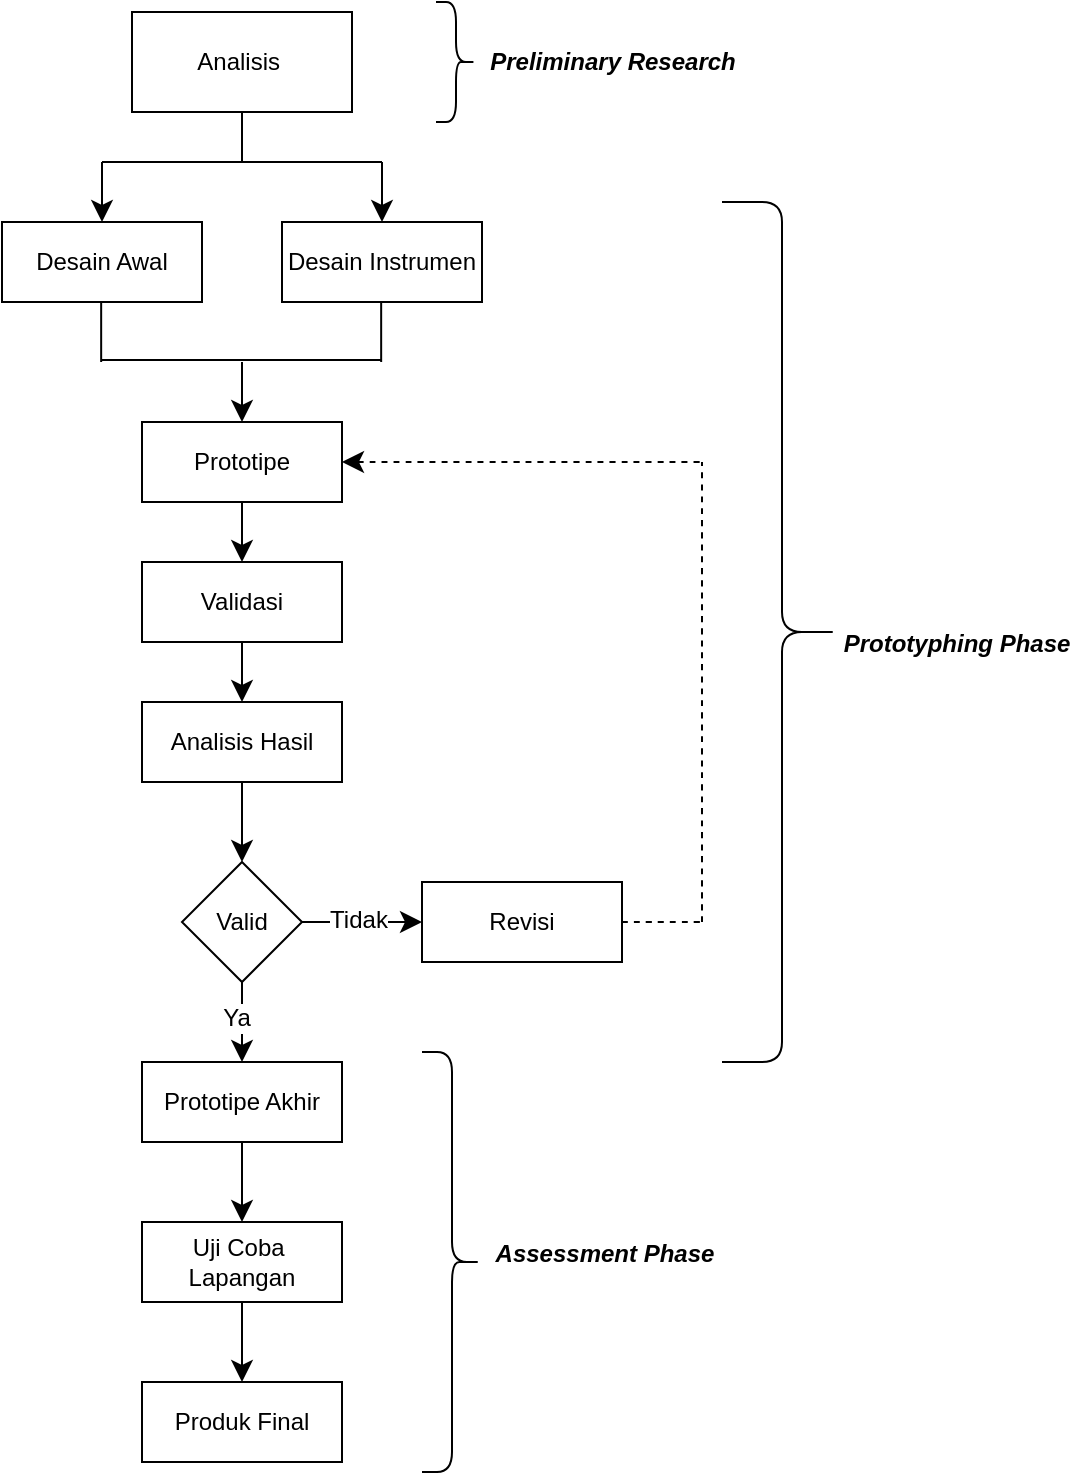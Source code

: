 <mxfile version="24.8.4">
  <diagram name="Page-1" id="xeRaQjmVo778mbVBLS_p">
    <mxGraphModel dx="3290" dy="3772" grid="1" gridSize="10" guides="1" tooltips="1" connect="1" arrows="1" fold="1" page="0" pageScale="1" pageWidth="850" pageHeight="1100" math="0" shadow="0">
      <root>
        <mxCell id="0" />
        <mxCell id="1" parent="0" />
        <mxCell id="My5yuWBUz6l4ptBd_B6Y-14" style="edgeStyle=none;curved=1;rounded=0;orthogonalLoop=1;jettySize=auto;html=1;fontSize=12;startSize=8;endSize=8;endArrow=none;endFill=0;" parent="1" source="My5yuWBUz6l4ptBd_B6Y-1" edge="1">
          <mxGeometry relative="1" as="geometry">
            <mxPoint x="-1840" y="-2990" as="targetPoint" />
          </mxGeometry>
        </mxCell>
        <mxCell id="My5yuWBUz6l4ptBd_B6Y-1" value="Analisis&amp;nbsp;" style="rounded=0;whiteSpace=wrap;html=1;" parent="1" vertex="1">
          <mxGeometry x="-1895" y="-3065" width="110" height="50" as="geometry" />
        </mxCell>
        <mxCell id="My5yuWBUz6l4ptBd_B6Y-16" style="edgeStyle=none;curved=1;rounded=0;orthogonalLoop=1;jettySize=auto;html=1;fontSize=12;startSize=8;endSize=8;endArrow=none;endFill=0;startArrow=classic;startFill=1;" parent="1" source="My5yuWBUz6l4ptBd_B6Y-2" edge="1">
          <mxGeometry relative="1" as="geometry">
            <mxPoint x="-1910" y="-2990" as="targetPoint" />
          </mxGeometry>
        </mxCell>
        <mxCell id="My5yuWBUz6l4ptBd_B6Y-2" value="Desain Awal" style="rounded=0;whiteSpace=wrap;html=1;" parent="1" vertex="1">
          <mxGeometry x="-1960" y="-2960" width="100" height="40" as="geometry" />
        </mxCell>
        <mxCell id="My5yuWBUz6l4ptBd_B6Y-17" style="edgeStyle=none;curved=1;rounded=0;orthogonalLoop=1;jettySize=auto;html=1;fontSize=12;startSize=8;endSize=8;endArrow=none;endFill=0;startArrow=classic;startFill=1;" parent="1" source="My5yuWBUz6l4ptBd_B6Y-4" edge="1">
          <mxGeometry relative="1" as="geometry">
            <mxPoint x="-1770" y="-2990" as="targetPoint" />
          </mxGeometry>
        </mxCell>
        <mxCell id="My5yuWBUz6l4ptBd_B6Y-4" value="Desain Instrumen" style="rounded=0;whiteSpace=wrap;html=1;" parent="1" vertex="1">
          <mxGeometry x="-1820" y="-2960" width="100" height="40" as="geometry" />
        </mxCell>
        <mxCell id="My5yuWBUz6l4ptBd_B6Y-26" style="edgeStyle=none;curved=1;rounded=0;orthogonalLoop=1;jettySize=auto;html=1;fontSize=12;startSize=8;endSize=8;endArrow=none;endFill=0;startArrow=classic;startFill=1;" parent="1" source="My5yuWBUz6l4ptBd_B6Y-5" edge="1">
          <mxGeometry relative="1" as="geometry">
            <mxPoint x="-1840" y="-2890" as="targetPoint" />
          </mxGeometry>
        </mxCell>
        <mxCell id="My5yuWBUz6l4ptBd_B6Y-28" style="edgeStyle=none;curved=1;rounded=0;orthogonalLoop=1;jettySize=auto;html=1;entryX=0.5;entryY=0;entryDx=0;entryDy=0;fontSize=12;startSize=8;endSize=8;" parent="1" source="My5yuWBUz6l4ptBd_B6Y-5" target="My5yuWBUz6l4ptBd_B6Y-6" edge="1">
          <mxGeometry relative="1" as="geometry" />
        </mxCell>
        <mxCell id="My5yuWBUz6l4ptBd_B6Y-44" style="edgeStyle=none;curved=1;rounded=0;orthogonalLoop=1;jettySize=auto;html=1;fontSize=12;startSize=8;endSize=8;endArrow=none;endFill=0;startArrow=classic;startFill=1;dashed=1;" parent="1" source="My5yuWBUz6l4ptBd_B6Y-5" edge="1">
          <mxGeometry relative="1" as="geometry">
            <mxPoint x="-1610" y="-2840" as="targetPoint" />
          </mxGeometry>
        </mxCell>
        <mxCell id="My5yuWBUz6l4ptBd_B6Y-5" value="Prototipe" style="rounded=0;whiteSpace=wrap;html=1;" parent="1" vertex="1">
          <mxGeometry x="-1890" y="-2860" width="100" height="40" as="geometry" />
        </mxCell>
        <mxCell id="My5yuWBUz6l4ptBd_B6Y-29" style="edgeStyle=none;curved=1;rounded=0;orthogonalLoop=1;jettySize=auto;html=1;entryX=0.5;entryY=0;entryDx=0;entryDy=0;fontSize=12;startSize=8;endSize=8;" parent="1" source="My5yuWBUz6l4ptBd_B6Y-6" target="My5yuWBUz6l4ptBd_B6Y-7" edge="1">
          <mxGeometry relative="1" as="geometry" />
        </mxCell>
        <mxCell id="My5yuWBUz6l4ptBd_B6Y-6" value="Validasi" style="rounded=0;whiteSpace=wrap;html=1;" parent="1" vertex="1">
          <mxGeometry x="-1890" y="-2790" width="100" height="40" as="geometry" />
        </mxCell>
        <mxCell id="My5yuWBUz6l4ptBd_B6Y-30" style="edgeStyle=none;curved=1;rounded=0;orthogonalLoop=1;jettySize=auto;html=1;entryX=0.5;entryY=0;entryDx=0;entryDy=0;fontSize=12;startSize=8;endSize=8;" parent="1" source="My5yuWBUz6l4ptBd_B6Y-7" target="My5yuWBUz6l4ptBd_B6Y-8" edge="1">
          <mxGeometry relative="1" as="geometry" />
        </mxCell>
        <mxCell id="My5yuWBUz6l4ptBd_B6Y-7" value="Analisis Hasil" style="rounded=0;whiteSpace=wrap;html=1;" parent="1" vertex="1">
          <mxGeometry x="-1890" y="-2720" width="100" height="40" as="geometry" />
        </mxCell>
        <mxCell id="My5yuWBUz6l4ptBd_B6Y-31" style="edgeStyle=none;curved=1;rounded=0;orthogonalLoop=1;jettySize=auto;html=1;entryX=0;entryY=0.5;entryDx=0;entryDy=0;fontSize=12;startSize=8;endSize=8;" parent="1" source="My5yuWBUz6l4ptBd_B6Y-8" target="My5yuWBUz6l4ptBd_B6Y-9" edge="1">
          <mxGeometry relative="1" as="geometry" />
        </mxCell>
        <mxCell id="My5yuWBUz6l4ptBd_B6Y-32" value="Tidak" style="edgeLabel;html=1;align=center;verticalAlign=middle;resizable=0;points=[];fontSize=12;" parent="My5yuWBUz6l4ptBd_B6Y-31" vertex="1" connectable="0">
          <mxGeometry x="-0.085" y="1" relative="1" as="geometry">
            <mxPoint as="offset" />
          </mxGeometry>
        </mxCell>
        <mxCell id="My5yuWBUz6l4ptBd_B6Y-34" style="edgeStyle=none;curved=1;rounded=0;orthogonalLoop=1;jettySize=auto;html=1;entryX=0.5;entryY=0;entryDx=0;entryDy=0;fontSize=12;startSize=8;endSize=8;" parent="1" source="My5yuWBUz6l4ptBd_B6Y-8" target="My5yuWBUz6l4ptBd_B6Y-10" edge="1">
          <mxGeometry relative="1" as="geometry" />
        </mxCell>
        <mxCell id="My5yuWBUz6l4ptBd_B6Y-35" value="Ya" style="edgeLabel;html=1;align=center;verticalAlign=middle;resizable=0;points=[];fontSize=12;" parent="My5yuWBUz6l4ptBd_B6Y-34" vertex="1" connectable="0">
          <mxGeometry x="-0.131" y="-3" relative="1" as="geometry">
            <mxPoint as="offset" />
          </mxGeometry>
        </mxCell>
        <mxCell id="My5yuWBUz6l4ptBd_B6Y-8" value="Valid" style="rhombus;whiteSpace=wrap;html=1;" parent="1" vertex="1">
          <mxGeometry x="-1870" y="-2640" width="60" height="60" as="geometry" />
        </mxCell>
        <mxCell id="My5yuWBUz6l4ptBd_B6Y-9" value="Revisi" style="rounded=0;whiteSpace=wrap;html=1;" parent="1" vertex="1">
          <mxGeometry x="-1750" y="-2630" width="100" height="40" as="geometry" />
        </mxCell>
        <mxCell id="My5yuWBUz6l4ptBd_B6Y-36" style="edgeStyle=none;curved=1;rounded=0;orthogonalLoop=1;jettySize=auto;html=1;entryX=0.5;entryY=0;entryDx=0;entryDy=0;fontSize=12;startSize=8;endSize=8;" parent="1" source="My5yuWBUz6l4ptBd_B6Y-10" target="My5yuWBUz6l4ptBd_B6Y-11" edge="1">
          <mxGeometry relative="1" as="geometry" />
        </mxCell>
        <mxCell id="My5yuWBUz6l4ptBd_B6Y-10" value="Prototipe Akhir" style="rounded=0;whiteSpace=wrap;html=1;" parent="1" vertex="1">
          <mxGeometry x="-1890" y="-2540" width="100" height="40" as="geometry" />
        </mxCell>
        <mxCell id="My5yuWBUz6l4ptBd_B6Y-37" style="edgeStyle=none;curved=1;rounded=0;orthogonalLoop=1;jettySize=auto;html=1;entryX=0.5;entryY=0;entryDx=0;entryDy=0;fontSize=12;startSize=8;endSize=8;" parent="1" source="My5yuWBUz6l4ptBd_B6Y-11" target="My5yuWBUz6l4ptBd_B6Y-12" edge="1">
          <mxGeometry relative="1" as="geometry" />
        </mxCell>
        <mxCell id="My5yuWBUz6l4ptBd_B6Y-11" value="Uji Coba&amp;nbsp;&lt;div&gt;Lapangan&lt;/div&gt;" style="rounded=0;whiteSpace=wrap;html=1;" parent="1" vertex="1">
          <mxGeometry x="-1890" y="-2460" width="100" height="40" as="geometry" />
        </mxCell>
        <mxCell id="My5yuWBUz6l4ptBd_B6Y-12" value="Produk Final" style="rounded=0;whiteSpace=wrap;html=1;" parent="1" vertex="1">
          <mxGeometry x="-1890" y="-2380" width="100" height="40" as="geometry" />
        </mxCell>
        <mxCell id="My5yuWBUz6l4ptBd_B6Y-19" value="" style="endArrow=none;html=1;rounded=0;fontSize=12;startSize=8;endSize=8;curved=1;" parent="1" edge="1">
          <mxGeometry width="50" height="50" relative="1" as="geometry">
            <mxPoint x="-1910" y="-2990" as="sourcePoint" />
            <mxPoint x="-1770" y="-2990" as="targetPoint" />
          </mxGeometry>
        </mxCell>
        <mxCell id="My5yuWBUz6l4ptBd_B6Y-22" style="edgeStyle=none;curved=1;rounded=0;orthogonalLoop=1;jettySize=auto;html=1;fontSize=12;startSize=8;endSize=8;endArrow=none;endFill=0;startArrow=none;startFill=0;" parent="1" edge="1">
          <mxGeometry relative="1" as="geometry">
            <mxPoint x="-1910.42" y="-2920" as="targetPoint" />
            <mxPoint x="-1910.42" y="-2890" as="sourcePoint" />
          </mxGeometry>
        </mxCell>
        <mxCell id="My5yuWBUz6l4ptBd_B6Y-23" style="edgeStyle=none;curved=1;rounded=0;orthogonalLoop=1;jettySize=auto;html=1;fontSize=12;startSize=8;endSize=8;endArrow=none;endFill=0;startArrow=none;startFill=0;" parent="1" edge="1">
          <mxGeometry relative="1" as="geometry">
            <mxPoint x="-1770.42" y="-2920" as="targetPoint" />
            <mxPoint x="-1770.42" y="-2890" as="sourcePoint" />
          </mxGeometry>
        </mxCell>
        <mxCell id="My5yuWBUz6l4ptBd_B6Y-24" value="" style="endArrow=none;html=1;rounded=0;fontSize=12;startSize=8;endSize=8;curved=1;" parent="1" edge="1">
          <mxGeometry width="50" height="50" relative="1" as="geometry">
            <mxPoint x="-1910.42" y="-2891" as="sourcePoint" />
            <mxPoint x="-1770.42" y="-2891" as="targetPoint" />
          </mxGeometry>
        </mxCell>
        <mxCell id="My5yuWBUz6l4ptBd_B6Y-41" value="" style="endArrow=none;dashed=1;html=1;rounded=0;fontSize=12;startSize=8;endSize=8;curved=1;" parent="1" edge="1">
          <mxGeometry width="50" height="50" relative="1" as="geometry">
            <mxPoint x="-1650" y="-2610" as="sourcePoint" />
            <mxPoint x="-1610" y="-2610" as="targetPoint" />
          </mxGeometry>
        </mxCell>
        <mxCell id="My5yuWBUz6l4ptBd_B6Y-43" value="" style="endArrow=none;dashed=1;html=1;rounded=0;fontSize=12;startSize=8;endSize=8;curved=1;" parent="1" edge="1">
          <mxGeometry width="50" height="50" relative="1" as="geometry">
            <mxPoint x="-1610" y="-2610" as="sourcePoint" />
            <mxPoint x="-1610" y="-2840" as="targetPoint" />
          </mxGeometry>
        </mxCell>
        <mxCell id="My5yuWBUz6l4ptBd_B6Y-50" value="&lt;font style=&quot;font-size: 12px;&quot;&gt;&lt;i&gt;Preliminary Research&lt;/i&gt;&lt;/font&gt;" style="text;html=1;align=center;verticalAlign=middle;resizable=0;points=[];autosize=1;strokeColor=none;fillColor=none;fontSize=16;fontStyle=1" parent="1" vertex="1">
          <mxGeometry x="-1725" y="-3057" width="140" height="30" as="geometry" />
        </mxCell>
        <mxCell id="My5yuWBUz6l4ptBd_B6Y-52" value="" style="shape=curlyBracket;whiteSpace=wrap;html=1;rounded=1;flipH=1;labelPosition=right;verticalLabelPosition=middle;align=left;verticalAlign=middle;" parent="1" vertex="1">
          <mxGeometry x="-1743" y="-3070" width="20" height="60" as="geometry" />
        </mxCell>
        <mxCell id="My5yuWBUz6l4ptBd_B6Y-53" value="&lt;font style=&quot;font-size: 12px;&quot;&gt;&lt;i&gt;Prototyphing Phase&lt;/i&gt;&lt;/font&gt;" style="text;html=1;align=center;verticalAlign=middle;resizable=0;points=[];autosize=1;strokeColor=none;fillColor=none;fontSize=16;fontStyle=1" parent="1" vertex="1">
          <mxGeometry x="-1548" y="-2766" width="130" height="30" as="geometry" />
        </mxCell>
        <mxCell id="My5yuWBUz6l4ptBd_B6Y-54" value="" style="shape=curlyBracket;whiteSpace=wrap;html=1;rounded=1;flipH=1;labelPosition=right;verticalLabelPosition=middle;align=left;verticalAlign=middle;" parent="1" vertex="1">
          <mxGeometry x="-1600" y="-2970" width="60" height="430" as="geometry" />
        </mxCell>
        <mxCell id="My5yuWBUz6l4ptBd_B6Y-55" value="" style="shape=curlyBracket;whiteSpace=wrap;html=1;rounded=1;flipH=1;labelPosition=right;verticalLabelPosition=middle;align=left;verticalAlign=middle;size=0.5;" parent="1" vertex="1">
          <mxGeometry x="-1750" y="-2545" width="30" height="210" as="geometry" />
        </mxCell>
        <mxCell id="My5yuWBUz6l4ptBd_B6Y-56" value="&lt;font style=&quot;font-size: 12px;&quot;&gt;&lt;i&gt;Assessment Phase&lt;/i&gt;&lt;/font&gt;" style="text;html=1;align=center;verticalAlign=middle;resizable=0;points=[];autosize=1;strokeColor=none;fillColor=none;fontSize=16;fontStyle=1" parent="1" vertex="1">
          <mxGeometry x="-1724" y="-2461" width="130" height="30" as="geometry" />
        </mxCell>
      </root>
    </mxGraphModel>
  </diagram>
</mxfile>
